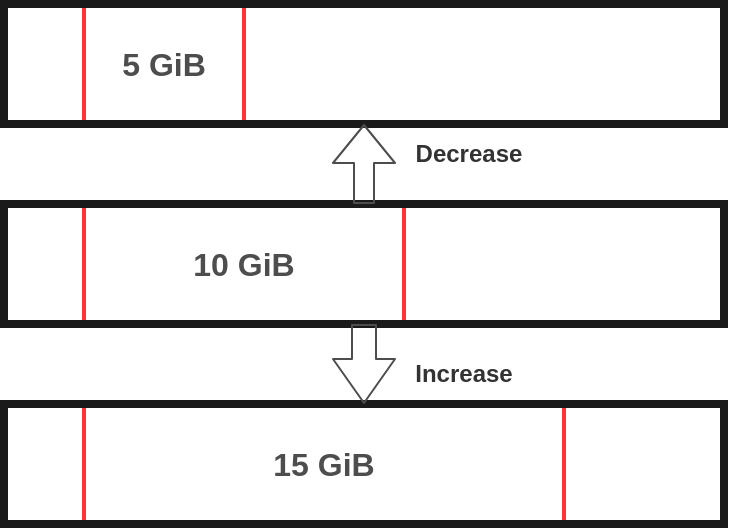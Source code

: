 <mxfile version="13.6.5">
    <diagram id="HrPjZuRLVgaGUlMacd3t" name="Page-1">
        <mxGraphModel dx="535" dy="516" grid="1" gridSize="10" guides="1" tooltips="1" connect="1" arrows="1" fold="1" page="1" pageScale="1" pageWidth="583" pageHeight="413" background="none" math="0" shadow="0">
            <root>
                <mxCell id="0"/>
                <mxCell id="1" parent="0"/>
                <mxCell id="10" value="" style="endArrow=none;html=1;strokeWidth=2;strokeColor=#FF3333;" edge="1" parent="1">
                    <mxGeometry width="50" height="50" relative="1" as="geometry">
                        <mxPoint x="80" y="200" as="sourcePoint"/>
                        <mxPoint x="80" y="140" as="targetPoint"/>
                    </mxGeometry>
                </mxCell>
                <mxCell id="12" value="" style="endArrow=none;html=1;strokeWidth=2;strokeColor=#FF3333;" edge="1" parent="1">
                    <mxGeometry width="50" height="50" relative="1" as="geometry">
                        <mxPoint x="80" y="300" as="sourcePoint"/>
                        <mxPoint x="80" y="240" as="targetPoint"/>
                    </mxGeometry>
                </mxCell>
                <mxCell id="14" value="" style="endArrow=none;html=1;strokeWidth=2;strokeColor=#FF3333;" edge="1" parent="1">
                    <mxGeometry width="50" height="50" relative="1" as="geometry">
                        <mxPoint x="240" y="200" as="sourcePoint"/>
                        <mxPoint x="240" y="140" as="targetPoint"/>
                    </mxGeometry>
                </mxCell>
                <mxCell id="15" value="" style="endArrow=none;html=1;strokeWidth=2;strokeColor=#FF3333;" edge="1" parent="1">
                    <mxGeometry width="50" height="50" relative="1" as="geometry">
                        <mxPoint x="320" y="300" as="sourcePoint"/>
                        <mxPoint x="320" y="240" as="targetPoint"/>
                    </mxGeometry>
                </mxCell>
                <mxCell id="4" value="" style="rounded=0;whiteSpace=wrap;html=1;strokeWidth=4;strokeColor=#1A1A1A;fillColor=none;" vertex="1" parent="1">
                    <mxGeometry x="40" y="240" width="360" height="60" as="geometry"/>
                </mxCell>
                <mxCell id="2" value="" style="rounded=0;whiteSpace=wrap;html=1;strokeWidth=4;strokeColor=#1A1A1A;fillColor=none;" vertex="1" parent="1">
                    <mxGeometry x="40" y="140" width="360" height="60" as="geometry"/>
                </mxCell>
                <mxCell id="11" value="" style="endArrow=none;html=1;strokeWidth=2;strokeColor=#FF3333;" edge="1" parent="1">
                    <mxGeometry width="50" height="50" relative="1" as="geometry">
                        <mxPoint x="80" y="100" as="sourcePoint"/>
                        <mxPoint x="80" y="40" as="targetPoint"/>
                    </mxGeometry>
                </mxCell>
                <mxCell id="13" value="" style="endArrow=none;html=1;strokeWidth=2;strokeColor=#FF3333;" edge="1" parent="1">
                    <mxGeometry width="50" height="50" relative="1" as="geometry">
                        <mxPoint x="160" y="100" as="sourcePoint"/>
                        <mxPoint x="160" y="40" as="targetPoint"/>
                    </mxGeometry>
                </mxCell>
                <mxCell id="3" value="" style="rounded=0;whiteSpace=wrap;html=1;strokeWidth=4;strokeColor=#1A1A1A;fillColor=none;" vertex="1" parent="1">
                    <mxGeometry x="40" y="40" width="360" height="60" as="geometry"/>
                </mxCell>
                <mxCell id="16" value="" style="shape=flexArrow;endArrow=classic;html=1;width=12;endSize=7;endWidth=18;exitX=0.5;exitY=1;exitDx=0;exitDy=0;labelBackgroundColor=#666666;fontColor=#666666;strokeColor=#4D4D4D;" edge="1" parent="1" source="2">
                    <mxGeometry width="50" height="50" relative="1" as="geometry">
                        <mxPoint x="201" y="200" as="sourcePoint"/>
                        <mxPoint x="220" y="240" as="targetPoint"/>
                        <Array as="points"/>
                    </mxGeometry>
                </mxCell>
                <mxCell id="18" value="" style="shape=flexArrow;endArrow=classic;html=1;entryX=0.5;entryY=1;entryDx=0;entryDy=0;labelBackgroundColor=#666666;fontColor=#666666;strokeColor=#4D4D4D;" edge="1" parent="1" source="2" target="3">
                    <mxGeometry width="50" height="50" relative="1" as="geometry">
                        <mxPoint x="140" y="-60" as="sourcePoint"/>
                        <mxPoint x="240" y="-60" as="targetPoint"/>
                    </mxGeometry>
                </mxCell>
                <mxCell id="20" value="15 GiB" style="text;html=1;strokeColor=none;fillColor=none;align=center;verticalAlign=middle;whiteSpace=wrap;rounded=0;fontSize=16;fontStyle=1;fontColor=#4D4D4D;" vertex="1" parent="1">
                    <mxGeometry x="160" y="260" width="80" height="20" as="geometry"/>
                </mxCell>
                <mxCell id="21" value="10 GiB" style="text;html=1;strokeColor=none;fillColor=none;align=center;verticalAlign=middle;whiteSpace=wrap;rounded=0;fontStyle=1;fontSize=16;fontColor=#4D4D4D;" vertex="1" parent="1">
                    <mxGeometry x="130" y="160" width="60" height="20" as="geometry"/>
                </mxCell>
                <mxCell id="22" value="Decrease" style="text;html=1;strokeColor=none;fillColor=none;align=center;verticalAlign=middle;whiteSpace=wrap;rounded=0;fontStyle=1;fontColor=#333333;" vertex="1" parent="1">
                    <mxGeometry x="235" y="100" width="75" height="30" as="geometry"/>
                </mxCell>
                <mxCell id="23" value="Increase" style="text;html=1;strokeColor=none;fillColor=none;align=center;verticalAlign=middle;whiteSpace=wrap;rounded=0;fontStyle=1;fontColor=#333333;" vertex="1" parent="1">
                    <mxGeometry x="235" y="210" width="70" height="30" as="geometry"/>
                </mxCell>
                <mxCell id="19" value="5 GiB" style="text;html=1;strokeColor=none;fillColor=none;align=center;verticalAlign=middle;whiteSpace=wrap;rounded=0;fontStyle=1;fontSize=16;fontColor=#4D4D4D;" vertex="1" parent="1">
                    <mxGeometry x="90" y="60" width="60" height="20" as="geometry"/>
                </mxCell>
            </root>
        </mxGraphModel>
    </diagram>
</mxfile>